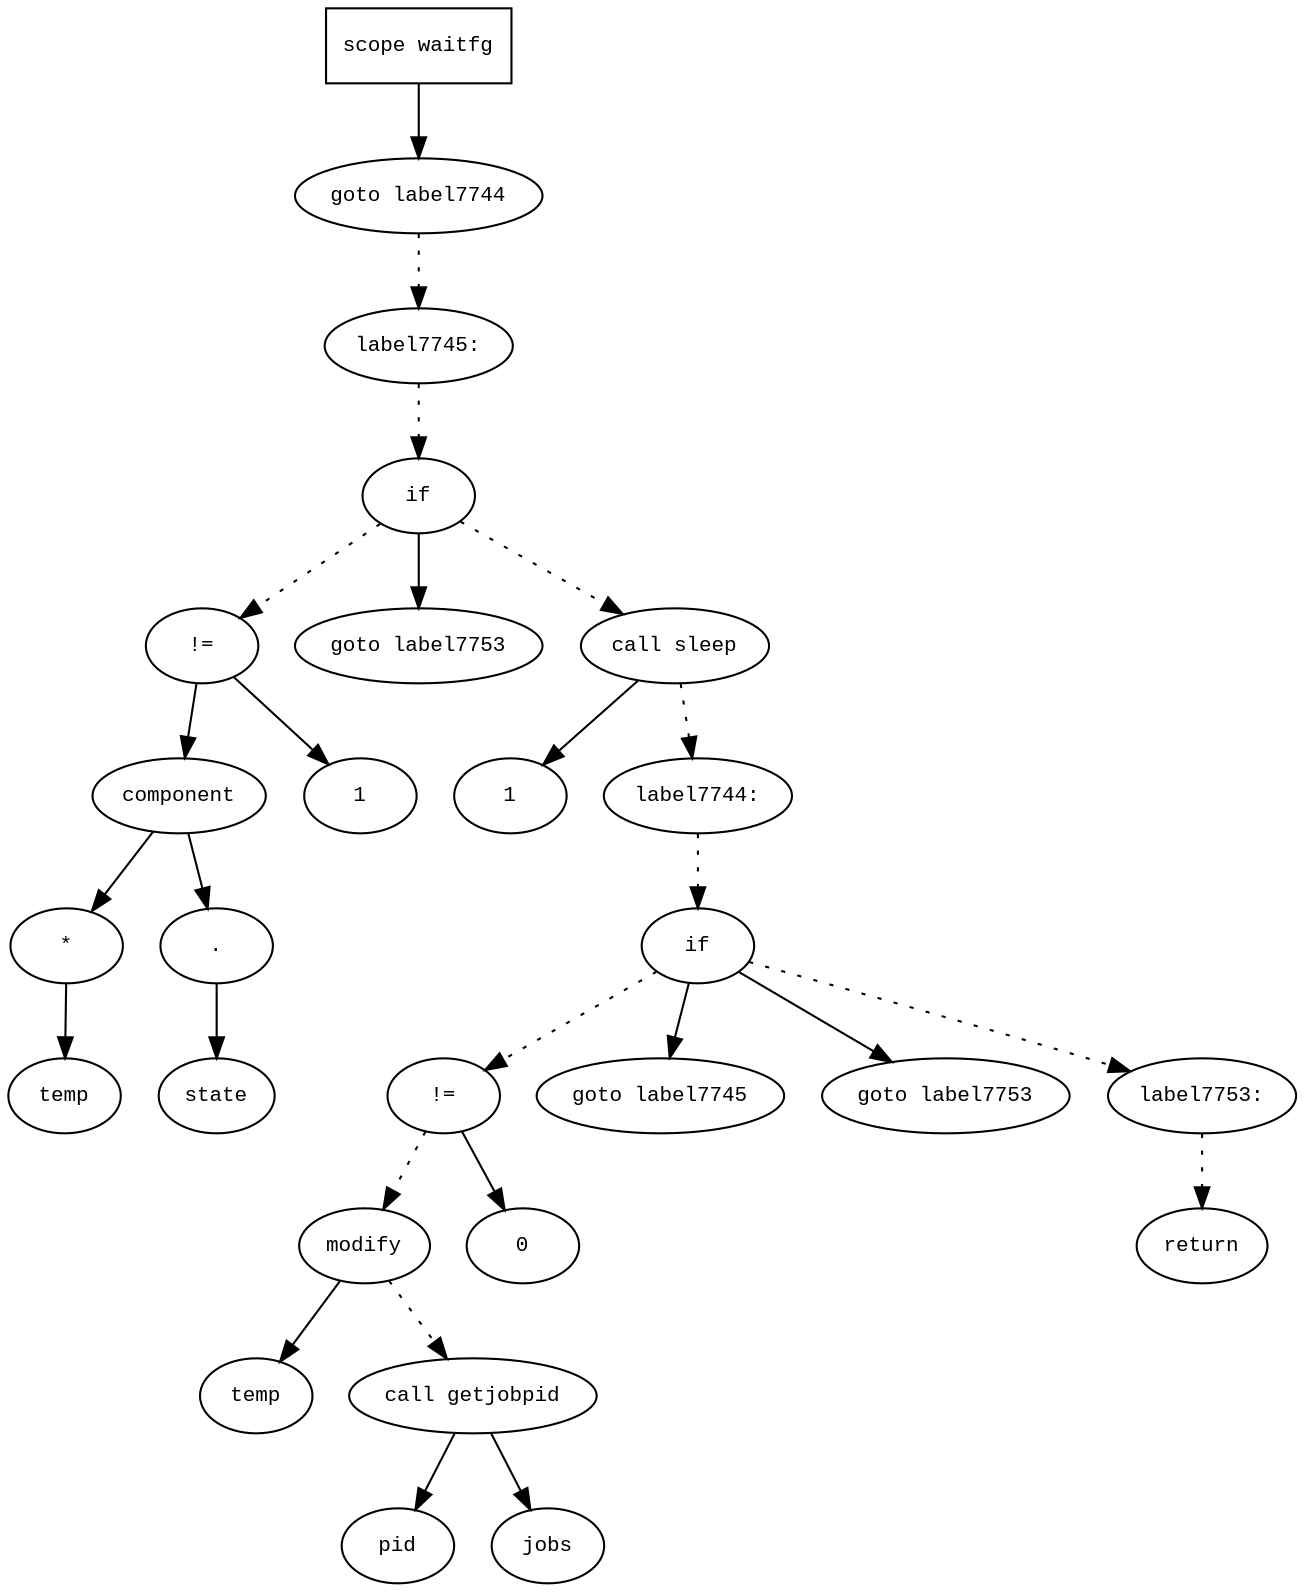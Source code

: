 digraph AST {
  graph [fontname="Times New Roman",fontsize=10];
  node  [fontname="Courier New",fontsize=10];
  edge  [fontname="Times New Roman",fontsize=10];

  node1 [label="scope waitfg",shape=box];
  node2 [label="goto label7744",shape=ellipse];
  node1 -> node2;
  node3 [label="label7745:",shape=ellipse];
  node2 -> node3 [style=dotted];
  node4 [label="if",shape=ellipse];
  node3 -> node4 [style=dotted];
  node5 [label="!=",shape=ellipse];
  node6 [label="component",shape=ellipse];
  node5 -> node6;
  node7 [label="*",shape=ellipse];
  node8 [label="temp",shape=ellipse];
  node7 -> node8;
  node6 -> node7;
  node9 [label=".",shape=ellipse];
  node6 -> node9;
  node10 [label="state",shape=ellipse];
  node9 -> node10;
  node11 [label="1",shape=ellipse];
  node5 -> node11;
  node4 -> node5 [style=dotted];
  node12 [label="goto label7753",shape=ellipse];
  node4 -> node12;
  node13 [label="call sleep",shape=ellipse];
  node14 [label="1",shape=ellipse];
  node13 -> node14;
  node4 -> node13 [style=dotted];
  node15 [label="label7744:",shape=ellipse];
  node13 -> node15 [style=dotted];
  node16 [label="if",shape=ellipse];
  node15 -> node16 [style=dotted];
  node17 [label="!=",shape=ellipse];
  node18 [label="modify",shape=ellipse];
  node19 [label="temp",shape=ellipse];
  node18 -> node19;
  node20 [label="call getjobpid",shape=ellipse];
  node21 [label="pid",shape=ellipse];
  node20 -> node21;
  node22 [label="jobs",shape=ellipse];
  node20 -> node22;
  node18 -> node20 [style=dotted];
  node17 -> node18 [style=dotted];
  node23 [label="0",shape=ellipse];
  node17 -> node23;
  node16 -> node17 [style=dotted];
  node24 [label="goto label7745",shape=ellipse];
  node16 -> node24;
  node25 [label="goto label7753",shape=ellipse];
  node16 -> node25;
  node26 [label="label7753:",shape=ellipse];
  node16 -> node26 [style=dotted];
  node27 [label="return",shape=ellipse];
  node26 -> node27 [style=dotted];
} 